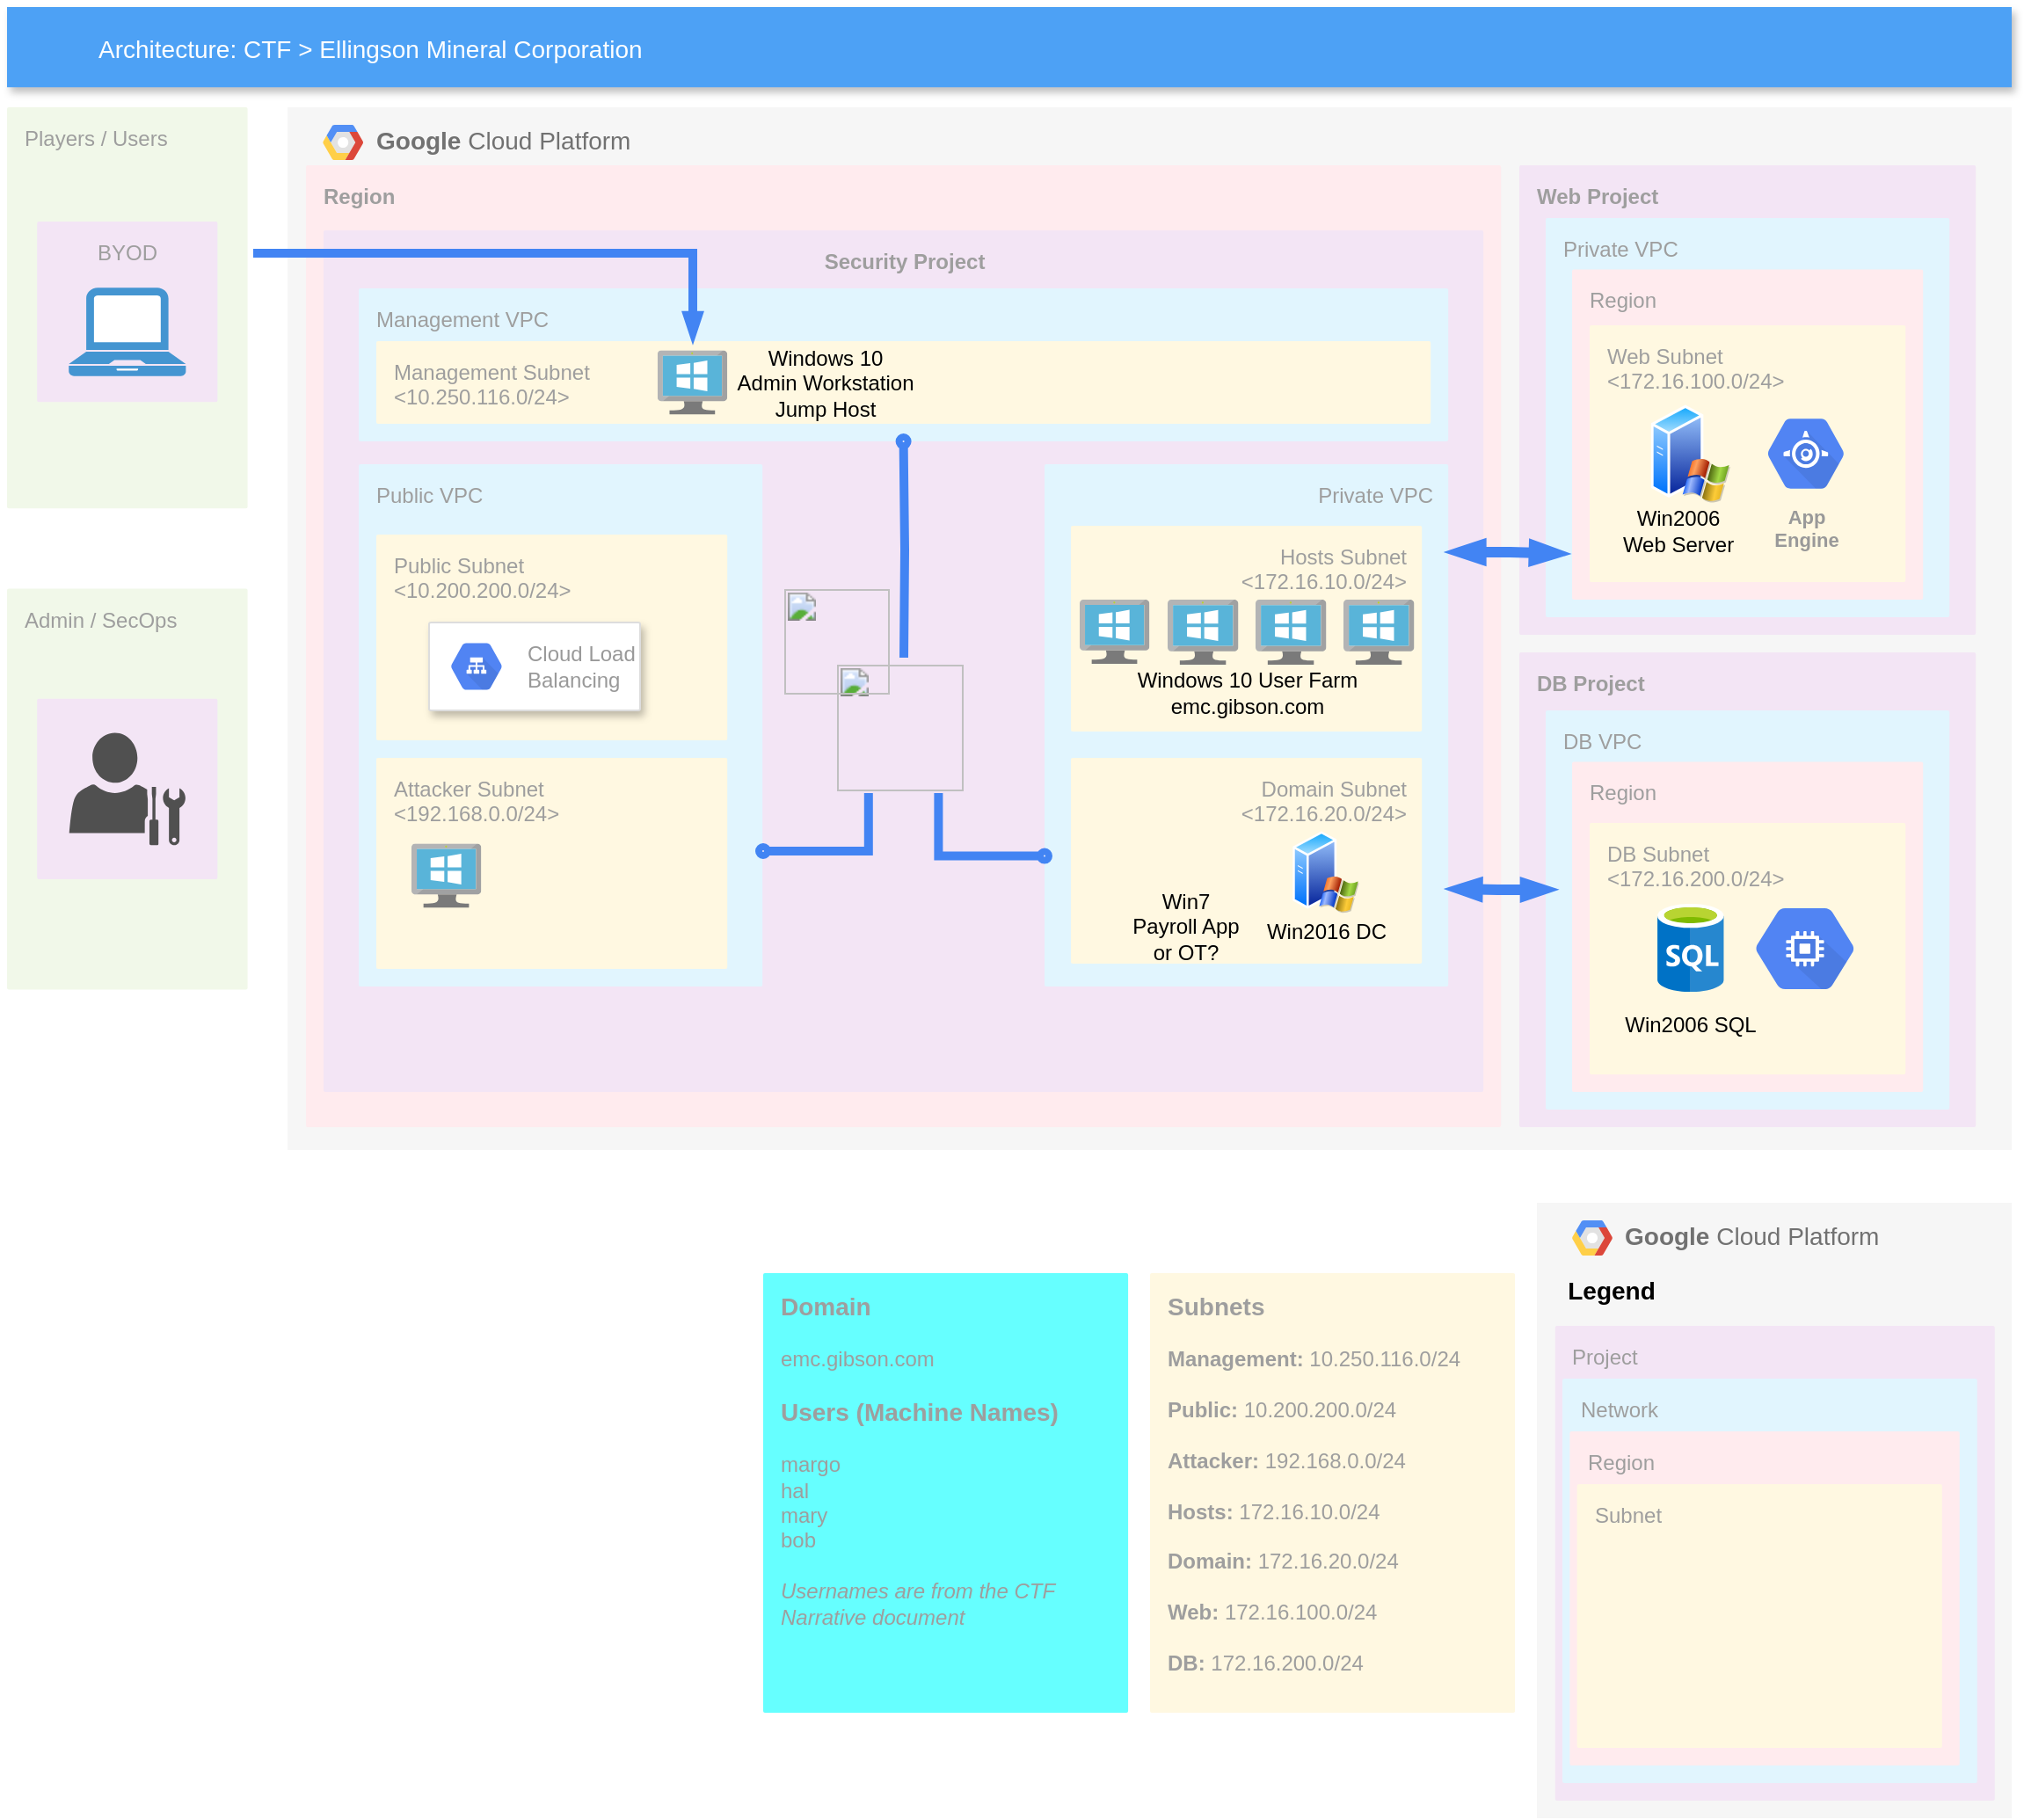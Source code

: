 <mxfile version="13.1.5" type="google"><diagram name="Page-1" id="822b0af5-4adb-64df-f703-e8dfc1f81529"><mxGraphModel dx="1533" dy="2230" grid="1" gridSize="10" guides="1" tooltips="1" connect="1" arrows="1" fold="1" page="1" pageScale="1" pageWidth="850" pageHeight="1100" background="#ffffff" math="0" shadow="0"><root><mxCell id="0"/><mxCell id="1" parent="0"/><mxCell id="mmoQPwPvpOKhyCqRA2_E-49" value="" style="group" parent="1" vertex="1" connectable="0"><mxGeometry x="90" y="-160" width="1140" height="650" as="geometry"/></mxCell><mxCell id="mmoQPwPvpOKhyCqRA2_E-47" value="" style="group" parent="mmoQPwPvpOKhyCqRA2_E-49" vertex="1" connectable="0"><mxGeometry width="1140" height="650" as="geometry"/></mxCell><mxCell id="mmoQPwPvpOKhyCqRA2_E-16" value="Architecture: CTF &gt; Ellingson Mineral Corporation" style="fillColor=#4DA1F5;strokeColor=none;shadow=1;gradientColor=none;fontSize=14;align=left;spacingLeft=50;fontColor=#ffffff;" parent="mmoQPwPvpOKhyCqRA2_E-47" vertex="1"><mxGeometry width="1140" height="45.614" as="geometry"/></mxCell><mxCell id="mmoQPwPvpOKhyCqRA2_E-17" value="Players / Users" style="points=[[0,0,0],[0.25,0,0],[0.5,0,0],[0.75,0,0],[1,0,0],[1,0.25,0],[1,0.5,0],[1,0.75,0],[1,1,0],[0.75,1,0],[0.5,1,0],[0.25,1,0],[0,1,0],[0,0.75,0],[0,0.5,0],[0,0.25,0]];rounded=1;absoluteArcSize=1;arcSize=2;html=1;strokeColor=none;gradientColor=none;shadow=0;dashed=0;fontSize=12;fontColor=#9E9E9E;align=left;verticalAlign=top;spacing=10;spacingTop=-4;fillColor=#F1F8E9;" parent="mmoQPwPvpOKhyCqRA2_E-47" vertex="1"><mxGeometry y="57.018" width="136.8" height="228.07" as="geometry"/></mxCell><mxCell id="mmoQPwPvpOKhyCqRA2_E-21" value="" style="group" parent="mmoQPwPvpOKhyCqRA2_E-47" vertex="1" connectable="0"><mxGeometry x="17.1" y="122.018" width="102.6" height="102.632" as="geometry"/></mxCell><mxCell id="mmoQPwPvpOKhyCqRA2_E-18" value="BYOD" style="points=[[0,0,0],[0.25,0,0],[0.5,0,0],[0.75,0,0],[1,0,0],[1,0.25,0],[1,0.5,0],[1,0.75,0],[1,1,0],[0.75,1,0],[0.5,1,0],[0.25,1,0],[0,1,0],[0,0.75,0],[0,0.5,0],[0,0.25,0]];rounded=1;absoluteArcSize=1;arcSize=2;html=1;strokeColor=none;gradientColor=none;shadow=0;dashed=0;fontSize=12;fontColor=#9E9E9E;align=center;verticalAlign=top;spacing=10;spacingTop=-4;fillColor=#F3E5F5;" parent="mmoQPwPvpOKhyCqRA2_E-21" vertex="1"><mxGeometry width="102.6" height="102.632" as="geometry"/></mxCell><mxCell id="mmoQPwPvpOKhyCqRA2_E-19" value="" style="pointerEvents=1;shadow=0;dashed=0;html=1;strokeColor=none;fillColor=#4495D1;labelPosition=center;verticalLabelPosition=bottom;verticalAlign=top;align=center;outlineConnect=0;shape=mxgraph.veeam.laptop;" parent="mmoQPwPvpOKhyCqRA2_E-21" vertex="1"><mxGeometry x="18.012" y="37.632" width="66.576" height="50.175" as="geometry"/></mxCell><mxCell id="mmoQPwPvpOKhyCqRA2_E-24" value="" style="group" parent="mmoQPwPvpOKhyCqRA2_E-47" vertex="1" connectable="0"><mxGeometry y="330.702" width="136.8" height="228.07" as="geometry"/></mxCell><mxCell id="mmoQPwPvpOKhyCqRA2_E-20" value="Admin / SecOps" style="points=[[0,0,0],[0.25,0,0],[0.5,0,0],[0.75,0,0],[1,0,0],[1,0.25,0],[1,0.5,0],[1,0.75,0],[1,1,0],[0.75,1,0],[0.5,1,0],[0.25,1,0],[0,1,0],[0,0.75,0],[0,0.5,0],[0,0.25,0]];rounded=1;absoluteArcSize=1;arcSize=2;html=1;strokeColor=none;gradientColor=none;shadow=0;dashed=0;fontSize=12;fontColor=#9E9E9E;align=left;verticalAlign=top;spacing=10;spacingTop=-4;fillColor=#F1F8E9;" parent="mmoQPwPvpOKhyCqRA2_E-24" vertex="1"><mxGeometry width="136.8" height="228.07" as="geometry"/></mxCell><mxCell id="mmoQPwPvpOKhyCqRA2_E-22" value="" style="points=[[0,0,0],[0.25,0,0],[0.5,0,0],[0.75,0,0],[1,0,0],[1,0.25,0],[1,0.5,0],[1,0.75,0],[1,1,0],[0.75,1,0],[0.5,1,0],[0.25,1,0],[0,1,0],[0,0.75,0],[0,0.5,0],[0,0.25,0]];rounded=1;absoluteArcSize=1;arcSize=2;html=1;strokeColor=none;gradientColor=none;shadow=0;dashed=0;fontSize=12;fontColor=#9E9E9E;align=center;verticalAlign=top;spacing=10;spacingTop=-4;fillColor=#F3E5F5;" parent="mmoQPwPvpOKhyCqRA2_E-24" vertex="1"><mxGeometry x="17.1" y="62.719" width="102.6" height="102.632" as="geometry"/></mxCell><mxCell id="mmoQPwPvpOKhyCqRA2_E-23" value="" style="pointerEvents=1;shadow=0;dashed=0;html=1;strokeColor=none;fillColor=#505050;labelPosition=center;verticalLabelPosition=bottom;verticalAlign=top;outlineConnect=0;align=center;shape=mxgraph.office.users.administrator;" parent="mmoQPwPvpOKhyCqRA2_E-24" vertex="1"><mxGeometry x="35.34" y="82.105" width="66.12" height="63.86" as="geometry"/></mxCell><mxCell id="mmoQPwPvpOKhyCqRA2_E-48" value="" style="group" parent="mmoQPwPvpOKhyCqRA2_E-47" vertex="1" connectable="0"><mxGeometry x="159.6" y="57.018" width="980.4" height="592.982" as="geometry"/></mxCell><mxCell id="mmoQPwPvpOKhyCqRA2_E-44" value="&lt;b&gt;Google &lt;/b&gt;Cloud Platform" style="fillColor=#F6F6F6;strokeColor=none;shadow=0;gradientColor=none;fontSize=14;align=left;spacing=10;fontColor=#717171;9E9E9E;verticalAlign=top;spacingTop=-4;fontStyle=0;spacingLeft=40;html=1;" parent="mmoQPwPvpOKhyCqRA2_E-48" vertex="1"><mxGeometry width="980.4" height="592.982" as="geometry"/></mxCell><mxCell id="mmoQPwPvpOKhyCqRA2_E-45" value="" style="shape=mxgraph.gcp2.google_cloud_platform;fillColor=#F6F6F6;strokeColor=none;shadow=0;gradientColor=none;" parent="mmoQPwPvpOKhyCqRA2_E-44" vertex="1"><mxGeometry width="23" height="20" relative="1" as="geometry"><mxPoint x="20" y="10" as="offset"/></mxGeometry></mxCell><mxCell id="mmoQPwPvpOKhyCqRA2_E-91" value="&lt;b&gt;Region&lt;/b&gt;" style="points=[[0,0,0],[0.25,0,0],[0.5,0,0],[0.75,0,0],[1,0,0],[1,0.25,0],[1,0.5,0],[1,0.75,0],[1,1,0],[0.75,1,0],[0.5,1,0],[0.25,1,0],[0,1,0],[0,0.75,0],[0,0.5,0],[0,0.25,0]];rounded=1;absoluteArcSize=1;arcSize=2;html=1;strokeColor=none;gradientColor=none;shadow=0;dashed=0;fontSize=12;fontColor=#9E9E9E;align=left;verticalAlign=top;spacing=10;spacingTop=-4;fillColor=#FFEBEE;" parent="mmoQPwPvpOKhyCqRA2_E-44" vertex="1"><mxGeometry x="10.4" y="32.98" width="679.6" height="547.02" as="geometry"/></mxCell><mxCell id="mmoQPwPvpOKhyCqRA2_E-87" value="&lt;div&gt;&lt;b&gt;Security Project&lt;/b&gt;&lt;/div&gt;" style="points=[[0,0,0],[0.25,0,0],[0.5,0,0],[0.75,0,0],[1,0,0],[1,0.25,0],[1,0.5,0],[1,0.75,0],[1,1,0],[0.75,1,0],[0.5,1,0],[0.25,1,0],[0,1,0],[0,0.75,0],[0,0.5,0],[0,0.25,0]];rounded=1;absoluteArcSize=1;arcSize=2;html=1;strokeColor=none;gradientColor=none;shadow=0;dashed=0;fontSize=12;fontColor=#9E9E9E;align=center;verticalAlign=top;spacing=10;spacingTop=-4;fillColor=#F3E5F5;" parent="mmoQPwPvpOKhyCqRA2_E-44" vertex="1"><mxGeometry x="20.4" y="70" width="659.6" height="490" as="geometry"/></mxCell><mxCell id="mmoQPwPvpOKhyCqRA2_E-89" value="Public VPC" style="points=[[0,0,0],[0.25,0,0],[0.5,0,0],[0.75,0,0],[1,0,0],[1,0.25,0],[1,0.5,0],[1,0.75,0],[1,1,0],[0.75,1,0],[0.5,1,0],[0.25,1,0],[0,1,0],[0,0.75,0],[0,0.5,0],[0,0.25,0]];rounded=1;absoluteArcSize=1;arcSize=2;html=1;strokeColor=none;gradientColor=none;shadow=0;dashed=0;fontSize=12;fontColor=#9E9E9E;align=left;verticalAlign=top;spacing=10;spacingTop=-4;fillColor=#E1F5FE;" parent="mmoQPwPvpOKhyCqRA2_E-44" vertex="1"><mxGeometry x="40.4" y="202.98" width="229.6" height="297.02" as="geometry"/></mxCell><mxCell id="mmoQPwPvpOKhyCqRA2_E-88" value="Management VPC" style="points=[[0,0,0],[0.25,0,0],[0.5,0,0],[0.75,0,0],[1,0,0],[1,0.25,0],[1,0.5,0],[1,0.75,0],[1,1,0],[0.75,1,0],[0.5,1,0],[0.25,1,0],[0,1,0],[0,0.75,0],[0,0.5,0],[0,0.25,0]];rounded=1;absoluteArcSize=1;arcSize=2;html=1;strokeColor=none;gradientColor=none;shadow=0;dashed=0;fontSize=12;fontColor=#9E9E9E;align=left;verticalAlign=top;spacing=10;spacingTop=-4;fillColor=#E1F5FE;" parent="mmoQPwPvpOKhyCqRA2_E-44" vertex="1"><mxGeometry x="40.4" y="102.98" width="619.6" height="87.02" as="geometry"/></mxCell><mxCell id="mmoQPwPvpOKhyCqRA2_E-90" value="Private VPC" style="points=[[0,0,0],[0.25,0,0],[0.5,0,0],[0.75,0,0],[1,0,0],[1,0.25,0],[1,0.5,0],[1,0.75,0],[1,1,0],[0.75,1,0],[0.5,1,0],[0.25,1,0],[0,1,0],[0,0.75,0],[0,0.5,0],[0,0.25,0]];rounded=1;absoluteArcSize=1;arcSize=2;html=1;strokeColor=none;gradientColor=none;shadow=0;dashed=0;fontSize=12;fontColor=#9E9E9E;align=right;verticalAlign=top;spacing=10;spacingTop=-4;fillColor=#E1F5FE;" parent="mmoQPwPvpOKhyCqRA2_E-44" vertex="1"><mxGeometry x="430.4" y="202.98" width="229.6" height="297.02" as="geometry"/></mxCell><mxCell id="mmoQPwPvpOKhyCqRA2_E-92" value="Public Subnet&lt;br&gt;&amp;lt;10.200.200.0/24&amp;gt;" style="points=[[0,0,0],[0.25,0,0],[0.5,0,0],[0.75,0,0],[1,0,0],[1,0.25,0],[1,0.5,0],[1,0.75,0],[1,1,0],[0.75,1,0],[0.5,1,0],[0.25,1,0],[0,1,0],[0,0.75,0],[0,0.5,0],[0,0.25,0]];rounded=1;absoluteArcSize=1;arcSize=2;html=1;strokeColor=none;gradientColor=none;shadow=0;dashed=0;fontSize=12;fontColor=#9E9E9E;align=left;verticalAlign=top;spacing=10;spacingTop=-4;fillColor=#FFF8E1;" parent="mmoQPwPvpOKhyCqRA2_E-44" vertex="1"><mxGeometry x="50.4" y="242.98" width="199.6" height="117.02" as="geometry"/></mxCell><mxCell id="mmoQPwPvpOKhyCqRA2_E-93" value="Attacker Subnet&lt;br&gt;&amp;lt;192.168.0.0/24&amp;gt;" style="points=[[0,0,0],[0.25,0,0],[0.5,0,0],[0.75,0,0],[1,0,0],[1,0.25,0],[1,0.5,0],[1,0.75,0],[1,1,0],[0.75,1,0],[0.5,1,0],[0.25,1,0],[0,1,0],[0,0.75,0],[0,0.5,0],[0,0.25,0]];rounded=1;absoluteArcSize=1;arcSize=2;html=1;strokeColor=none;gradientColor=none;shadow=0;dashed=0;fontSize=12;fontColor=#9E9E9E;align=left;verticalAlign=top;spacing=10;spacingTop=-4;fillColor=#FFF8E1;" parent="mmoQPwPvpOKhyCqRA2_E-44" vertex="1"><mxGeometry x="50.4" y="370" width="199.6" height="120" as="geometry"/></mxCell><mxCell id="mmoQPwPvpOKhyCqRA2_E-94" value="Management Subnet&lt;br&gt;&amp;lt;10.250.116.0/24&amp;gt;" style="points=[[0,0,0],[0.25,0,0],[0.5,0,0],[0.75,0,0],[1,0,0],[1,0.25,0],[1,0.5,0],[1,0.75,0],[1,1,0],[0.75,1,0],[0.5,1,0],[0.25,1,0],[0,1,0],[0,0.75,0],[0,0.5,0],[0,0.25,0]];rounded=1;absoluteArcSize=1;arcSize=2;html=1;strokeColor=none;gradientColor=none;shadow=0;dashed=0;fontSize=12;fontColor=#9E9E9E;align=left;verticalAlign=top;spacing=10;spacingTop=-4;fillColor=#FFF8E1;" parent="mmoQPwPvpOKhyCqRA2_E-44" vertex="1"><mxGeometry x="50.4" y="132.98" width="599.6" height="47.02" as="geometry"/></mxCell><mxCell id="mmoQPwPvpOKhyCqRA2_E-95" value="Hosts Subnet&lt;br&gt;&amp;lt;172.16.10.0/24&amp;gt;" style="points=[[0,0,0],[0.25,0,0],[0.5,0,0],[0.75,0,0],[1,0,0],[1,0.25,0],[1,0.5,0],[1,0.75,0],[1,1,0],[0.75,1,0],[0.5,1,0],[0.25,1,0],[0,1,0],[0,0.75,0],[0,0.5,0],[0,0.25,0]];rounded=1;absoluteArcSize=1;arcSize=2;html=1;strokeColor=none;gradientColor=none;shadow=0;dashed=0;fontSize=12;fontColor=#9E9E9E;align=right;verticalAlign=top;spacing=10;spacingTop=-4;fillColor=#FFF8E1;" parent="mmoQPwPvpOKhyCqRA2_E-44" vertex="1"><mxGeometry x="445.4" y="237.98" width="199.6" height="117.02" as="geometry"/></mxCell><mxCell id="mmoQPwPvpOKhyCqRA2_E-96" value="Domain Subnet&lt;br&gt;&amp;lt;172.16.20.0/24&amp;gt;" style="points=[[0,0,0],[0.25,0,0],[0.5,0,0],[0.75,0,0],[1,0,0],[1,0.25,0],[1,0.5,0],[1,0.75,0],[1,1,0],[0.75,1,0],[0.5,1,0],[0.25,1,0],[0,1,0],[0,0.75,0],[0,0.5,0],[0,0.25,0]];rounded=1;absoluteArcSize=1;arcSize=2;html=1;strokeColor=none;gradientColor=none;shadow=0;dashed=0;fontSize=12;fontColor=#9E9E9E;align=right;verticalAlign=top;spacing=10;spacingTop=-4;fillColor=#FFF8E1;" parent="mmoQPwPvpOKhyCqRA2_E-44" vertex="1"><mxGeometry x="445.4" y="370" width="199.6" height="117.02" as="geometry"/></mxCell><mxCell id="mmoQPwPvpOKhyCqRA2_E-79" value="" style="shape=image;html=1;verticalAlign=top;verticalLabelPosition=bottom;labelBackgroundColor=#ffffff;imageAspect=0;aspect=fixed;image=https://cdn1.iconfinder.com/data/icons/operating-system-flat-1/30/ubuntu-128.png" parent="mmoQPwPvpOKhyCqRA2_E-44" vertex="1"><mxGeometry x="115.4" y="407.002" width="60" height="60" as="geometry"/></mxCell><mxCell id="mmoQPwPvpOKhyCqRA2_E-102" value="" style="aspect=fixed;html=1;points=[];align=center;image;fontSize=12;image=img/lib/mscae/VirtualMachineWindows.svg;" parent="mmoQPwPvpOKhyCqRA2_E-44" vertex="1"><mxGeometry x="450.4" y="280" width="39.68" height="36.51" as="geometry"/></mxCell><mxCell id="mmoQPwPvpOKhyCqRA2_E-103" value="" style="aspect=fixed;html=1;points=[];align=center;image;fontSize=12;image=img/lib/mscae/VirtualMachineWindows.svg;" parent="mmoQPwPvpOKhyCqRA2_E-44" vertex="1"><mxGeometry x="500.4" y="280" width="40.24" height="37.02" as="geometry"/></mxCell><mxCell id="mmoQPwPvpOKhyCqRA2_E-104" value="" style="aspect=fixed;html=1;points=[];align=center;image;fontSize=12;image=img/lib/mscae/VirtualMachineWindows.svg;" parent="mmoQPwPvpOKhyCqRA2_E-44" vertex="1"><mxGeometry x="550.4" y="280" width="40.24" height="37.02" as="geometry"/></mxCell><mxCell id="mmoQPwPvpOKhyCqRA2_E-105" value="" style="aspect=fixed;html=1;points=[];align=center;image;fontSize=12;image=img/lib/mscae/VirtualMachineWindows.svg;" parent="mmoQPwPvpOKhyCqRA2_E-44" vertex="1"><mxGeometry x="600.4" y="280" width="40.24" height="37.02" as="geometry"/></mxCell><mxCell id="mmoQPwPvpOKhyCqRA2_E-106" value="" style="aspect=fixed;perimeter=ellipsePerimeter;html=1;align=center;shadow=0;dashed=0;spacingTop=3;image;image=img/lib/active_directory/windows_server_2.svg;" parent="mmoQPwPvpOKhyCqRA2_E-44" vertex="1"><mxGeometry x="571.49" y="411.25" width="37.81" height="47.26" as="geometry"/></mxCell><mxCell id="mmoQPwPvpOKhyCqRA2_E-107" value="&lt;div&gt;&lt;b&gt;Web Project&lt;/b&gt;&lt;/div&gt;" style="points=[[0,0,0],[0.25,0,0],[0.5,0,0],[0.75,0,0],[1,0,0],[1,0.25,0],[1,0.5,0],[1,0.75,0],[1,1,0],[0.75,1,0],[0.5,1,0],[0.25,1,0],[0,1,0],[0,0.75,0],[0,0.5,0],[0,0.25,0]];rounded=1;absoluteArcSize=1;arcSize=2;html=1;strokeColor=none;gradientColor=none;shadow=0;dashed=0;fontSize=12;fontColor=#9E9E9E;align=left;verticalAlign=top;spacing=10;spacingTop=-4;fillColor=#F3E5F5;" parent="mmoQPwPvpOKhyCqRA2_E-44" vertex="1"><mxGeometry x="700.4" y="32.98" width="259.6" height="267.02" as="geometry"/></mxCell><mxCell id="mmoQPwPvpOKhyCqRA2_E-109" value="&lt;div&gt;&lt;b&gt;DB Project&lt;/b&gt;&lt;/div&gt;" style="points=[[0,0,0],[0.25,0,0],[0.5,0,0],[0.75,0,0],[1,0,0],[1,0.25,0],[1,0.5,0],[1,0.75,0],[1,1,0],[0.75,1,0],[0.5,1,0],[0.25,1,0],[0,1,0],[0,0.75,0],[0,0.5,0],[0,0.25,0]];rounded=1;absoluteArcSize=1;arcSize=2;html=1;strokeColor=none;gradientColor=none;shadow=0;dashed=0;fontSize=12;fontColor=#9E9E9E;align=left;verticalAlign=top;spacing=10;spacingTop=-4;fillColor=#F3E5F5;" parent="mmoQPwPvpOKhyCqRA2_E-44" vertex="1"><mxGeometry x="700.4" y="310" width="259.6" height="270" as="geometry"/></mxCell><mxCell id="mmoQPwPvpOKhyCqRA2_E-111" value="" style="shape=image;html=1;verticalAlign=top;verticalLabelPosition=bottom;labelBackgroundColor=#ffffff;imageAspect=0;aspect=fixed;image=https://cdn0.iconfinder.com/data/icons/shift-logotypes/32/Windows-128.png" parent="mmoQPwPvpOKhyCqRA2_E-44" vertex="1"><mxGeometry x="490.08" y="398.51" width="41.49" height="41.49" as="geometry"/></mxCell><mxCell id="mmoQPwPvpOKhyCqRA2_E-112" value="Private VPC" style="points=[[0,0,0],[0.25,0,0],[0.5,0,0],[0.75,0,0],[1,0,0],[1,0.25,0],[1,0.5,0],[1,0.75,0],[1,1,0],[0.75,1,0],[0.5,1,0],[0.25,1,0],[0,1,0],[0,0.75,0],[0,0.5,0],[0,0.25,0]];rounded=1;absoluteArcSize=1;arcSize=2;html=1;strokeColor=none;gradientColor=none;shadow=0;dashed=0;fontSize=12;fontColor=#9E9E9E;align=left;verticalAlign=top;spacing=10;spacingTop=-4;fillColor=#E1F5FE;" parent="mmoQPwPvpOKhyCqRA2_E-44" vertex="1"><mxGeometry x="715.4" y="62.98" width="229.6" height="227.02" as="geometry"/></mxCell><mxCell id="mmoQPwPvpOKhyCqRA2_E-113" value="DB VPC" style="points=[[0,0,0],[0.25,0,0],[0.5,0,0],[0.75,0,0],[1,0,0],[1,0.25,0],[1,0.5,0],[1,0.75,0],[1,1,0],[0.75,1,0],[0.5,1,0],[0.25,1,0],[0,1,0],[0,0.75,0],[0,0.5,0],[0,0.25,0]];rounded=1;absoluteArcSize=1;arcSize=2;html=1;strokeColor=none;gradientColor=none;shadow=0;dashed=0;fontSize=12;fontColor=#9E9E9E;align=left;verticalAlign=top;spacing=10;spacingTop=-4;fillColor=#E1F5FE;" parent="mmoQPwPvpOKhyCqRA2_E-44" vertex="1"><mxGeometry x="715.4" y="342.98" width="229.6" height="227.02" as="geometry"/></mxCell><mxCell id="mmoQPwPvpOKhyCqRA2_E-114" value="Region" style="points=[[0,0,0],[0.25,0,0],[0.5,0,0],[0.75,0,0],[1,0,0],[1,0.25,0],[1,0.5,0],[1,0.75,0],[1,1,0],[0.75,1,0],[0.5,1,0],[0.25,1,0],[0,1,0],[0,0.75,0],[0,0.5,0],[0,0.25,0]];rounded=1;absoluteArcSize=1;arcSize=2;html=1;strokeColor=none;gradientColor=none;shadow=0;dashed=0;fontSize=12;fontColor=#9E9E9E;align=left;verticalAlign=top;spacing=10;spacingTop=-4;fillColor=#FFEBEE;" parent="mmoQPwPvpOKhyCqRA2_E-44" vertex="1"><mxGeometry x="730.4" y="92.23" width="199.6" height="187.77" as="geometry"/></mxCell><mxCell id="mmoQPwPvpOKhyCqRA2_E-115" value="Region" style="points=[[0,0,0],[0.25,0,0],[0.5,0,0],[0.75,0,0],[1,0,0],[1,0.25,0],[1,0.5,0],[1,0.75,0],[1,1,0],[0.75,1,0],[0.5,1,0],[0.25,1,0],[0,1,0],[0,0.75,0],[0,0.5,0],[0,0.25,0]];rounded=1;absoluteArcSize=1;arcSize=2;html=1;strokeColor=none;gradientColor=none;shadow=0;dashed=0;fontSize=12;fontColor=#9E9E9E;align=left;verticalAlign=top;spacing=10;spacingTop=-4;fillColor=#FFEBEE;" parent="mmoQPwPvpOKhyCqRA2_E-44" vertex="1"><mxGeometry x="730.4" y="372.23" width="199.6" height="187.77" as="geometry"/></mxCell><mxCell id="mmoQPwPvpOKhyCqRA2_E-116" value="Web Subnet&lt;br&gt;&amp;lt;172.16.100.0/24&amp;gt;" style="points=[[0,0,0],[0.25,0,0],[0.5,0,0],[0.75,0,0],[1,0,0],[1,0.25,0],[1,0.5,0],[1,0.75,0],[1,1,0],[0.75,1,0],[0.5,1,0],[0.25,1,0],[0,1,0],[0,0.75,0],[0,0.5,0],[0,0.25,0]];rounded=1;absoluteArcSize=1;arcSize=2;html=1;strokeColor=none;gradientColor=none;shadow=0;dashed=0;fontSize=12;fontColor=#9E9E9E;align=left;verticalAlign=top;spacing=10;spacingTop=-4;fillColor=#FFF8E1;" parent="mmoQPwPvpOKhyCqRA2_E-44" vertex="1"><mxGeometry x="740.4" y="124" width="179.6" height="146" as="geometry"/></mxCell><mxCell id="mmoQPwPvpOKhyCqRA2_E-117" value="DB Subnet&lt;br&gt;&amp;lt;172.16.200.0/24&amp;gt;" style="points=[[0,0,0],[0.25,0,0],[0.5,0,0],[0.75,0,0],[1,0,0],[1,0.25,0],[1,0.5,0],[1,0.75,0],[1,1,0],[0.75,1,0],[0.5,1,0],[0.25,1,0],[0,1,0],[0,0.75,0],[0,0.5,0],[0,0.25,0]];rounded=1;absoluteArcSize=1;arcSize=2;html=1;strokeColor=none;gradientColor=none;shadow=0;dashed=0;fontSize=12;fontColor=#9E9E9E;align=left;verticalAlign=top;spacing=10;spacingTop=-4;fillColor=#FFF8E1;" parent="mmoQPwPvpOKhyCqRA2_E-44" vertex="1"><mxGeometry x="740.4" y="407" width="179.6" height="143" as="geometry"/></mxCell><mxCell id="mmoQPwPvpOKhyCqRA2_E-119" value="" style="edgeStyle=orthogonalEdgeStyle;fontSize=12;html=1;endArrow=blockThin;endFill=1;rounded=0;strokeWidth=6;dashed=0;strokeColor=#4284F3;entryX=-0.015;entryY=0.861;entryDx=0;entryDy=0;entryPerimeter=0;startArrow=blockThin;startFill=1;" parent="mmoQPwPvpOKhyCqRA2_E-44" target="mmoQPwPvpOKhyCqRA2_E-114" edge="1"><mxGeometry width="100" relative="1" as="geometry"><mxPoint x="660" y="252.982" as="sourcePoint"/><mxPoint x="720.4" y="252.982" as="targetPoint"/><Array as="points"><mxPoint x="695" y="253"/><mxPoint x="695" y="254"/></Array></mxGeometry></mxCell><mxCell id="mmoQPwPvpOKhyCqRA2_E-124" value="" style="edgeStyle=orthogonalEdgeStyle;fontSize=12;html=1;endArrow=blockThin;endFill=1;rounded=0;strokeWidth=6;endSize=4;startSize=4;dashed=0;strokeColor=#4284F3;entryX=0.022;entryY=0.449;entryDx=0;entryDy=0;entryPerimeter=0;startArrow=blockThin;startFill=1;" parent="mmoQPwPvpOKhyCqRA2_E-44" target="mmoQPwPvpOKhyCqRA2_E-113" edge="1"><mxGeometry width="100" relative="1" as="geometry"><mxPoint x="660" y="444.502" as="sourcePoint"/><mxPoint x="710.4" y="444.982" as="targetPoint"/><Array as="points"/></mxGeometry></mxCell><mxCell id="mmoQPwPvpOKhyCqRA2_E-125" value="" style="html=1;fillColor=#5184F3;strokeColor=none;verticalAlign=top;labelPosition=center;verticalLabelPosition=bottom;align=center;spacingTop=-6;fontSize=11;fontStyle=1;fontColor=#999999;shape=mxgraph.gcp2.hexIcon;prIcon=compute_engine" parent="mmoQPwPvpOKhyCqRA2_E-44" vertex="1"><mxGeometry x="820.4" y="444.62" width="85" height="67.76" as="geometry"/></mxCell><mxCell id="mmoQPwPvpOKhyCqRA2_E-127" value="" style="aspect=fixed;perimeter=ellipsePerimeter;html=1;align=center;shadow=0;dashed=0;spacingTop=3;image;image=img/lib/active_directory/windows_server_2.svg;" parent="mmoQPwPvpOKhyCqRA2_E-44" vertex="1"><mxGeometry x="775.2" y="168.75" width="45.2" height="56.5" as="geometry"/></mxCell><mxCell id="mmoQPwPvpOKhyCqRA2_E-128" value="App&#10;Engine" style="html=1;fillColor=#5184F3;strokeColor=none;verticalAlign=top;labelPosition=center;verticalLabelPosition=bottom;align=center;spacingTop=-6;fontSize=11;fontStyle=1;fontColor=#999999;shape=mxgraph.gcp2.hexIcon;prIcon=app_engine" parent="mmoQPwPvpOKhyCqRA2_E-44" vertex="1"><mxGeometry x="830.4" y="167.752" width="66" height="58.5" as="geometry"/></mxCell><mxCell id="mmoQPwPvpOKhyCqRA2_E-129" value="" style="aspect=fixed;html=1;points=[];align=center;image;fontSize=12;image=img/lib/mscae/SQL_Database_generic.svg;" parent="mmoQPwPvpOKhyCqRA2_E-44" vertex="1"><mxGeometry x="778.8" y="453.002" width="38" height="50" as="geometry"/></mxCell><mxCell id="mmoQPwPvpOKhyCqRA2_E-172" value="Windows 10 User Farm&lt;br&gt;emc.gibson.com" style="text;html=1;align=center;verticalAlign=middle;resizable=0;points=[];autosize=1;fontSize=12;" parent="mmoQPwPvpOKhyCqRA2_E-44" vertex="1"><mxGeometry x="475.08" y="317.982" width="140" height="30" as="geometry"/></mxCell><mxCell id="mmoQPwPvpOKhyCqRA2_E-173" value="Win2016 DC" style="text;html=1;align=center;verticalAlign=middle;resizable=0;points=[];autosize=1;fontSize=12;" parent="mmoQPwPvpOKhyCqRA2_E-44" vertex="1"><mxGeometry x="550.4" y="458.512" width="80" height="20" as="geometry"/></mxCell><mxCell id="mmoQPwPvpOKhyCqRA2_E-174" value="Win2006 SQL" style="text;html=1;align=center;verticalAlign=middle;resizable=0;points=[];autosize=1;fontSize=12;" parent="mmoQPwPvpOKhyCqRA2_E-44" vertex="1"><mxGeometry x="752.8" y="512.382" width="90" height="20" as="geometry"/></mxCell><mxCell id="mmoQPwPvpOKhyCqRA2_E-175" value="Win2006 &lt;br&gt;Web Server" style="text;html=1;align=center;verticalAlign=middle;resizable=0;points=[];autosize=1;fontSize=12;" parent="mmoQPwPvpOKhyCqRA2_E-44" vertex="1"><mxGeometry x="750.4" y="226.252" width="80" height="30" as="geometry"/></mxCell><mxCell id="mmoQPwPvpOKhyCqRA2_E-176" value="Win7&lt;br&gt;Payroll App&lt;br&gt;or OT?" style="text;html=1;align=center;verticalAlign=middle;resizable=0;points=[];autosize=1;fontSize=12;" parent="mmoQPwPvpOKhyCqRA2_E-44" vertex="1"><mxGeometry x="470.4" y="441.112" width="80" height="50" as="geometry"/></mxCell><mxCell id="mmoQPwPvpOKhyCqRA2_E-177" value="" style="aspect=fixed;html=1;points=[];align=center;image;fontSize=12;image=img/lib/mscae/VirtualMachineWindows.svg;" parent="mmoQPwPvpOKhyCqRA2_E-44" vertex="1"><mxGeometry x="210.32" y="138.24" width="39.68" height="36.51" as="geometry"/></mxCell><mxCell id="mmoQPwPvpOKhyCqRA2_E-178" value="Windows 10&lt;br&gt;Admin Workstation&lt;br&gt;Jump Host" style="text;html=1;align=center;verticalAlign=middle;resizable=0;points=[];autosize=1;fontSize=12;" parent="mmoQPwPvpOKhyCqRA2_E-44" vertex="1"><mxGeometry x="245.0" y="131.492" width="120" height="50" as="geometry"/></mxCell><mxCell id="mmoQPwPvpOKhyCqRA2_E-179" value="&lt;meta charset=&quot;utf-8&quot;&gt;&lt;meta charset=&quot;utf-8&quot;&gt;&lt;b style=&quot;font-weight:normal;&quot; id=&quot;docs-internal-guid-ec94e30b-7fff-83f1-0b9e-d867fe3c1bfe&quot;&gt;&lt;img width=&quot;72px;&quot; height=&quot;72px;&quot; src=&quot;https://lh6.googleusercontent.com/7cSQMhRLbyUKOmUo9JUNH7LLgvanGOMvWBhCoeaWvNRoUcMx3q7sYVZuyym85FjyOHX8bc5fHGiPgdJIvEsVY80Tyv3M1fGyyRH5A4__qZKTkyp1vBRj2k3EcPJuwu-pHRod4fQ&quot;&gt;&lt;/b&gt;" style="text;whiteSpace=wrap;html=1;fontSize=12;" parent="mmoQPwPvpOKhyCqRA2_E-44" vertex="1"><mxGeometry x="310.4" y="310" width="79.6" height="80" as="geometry"/></mxCell><mxCell id="mmoQPwPvpOKhyCqRA2_E-181" value="" style="edgeStyle=orthogonalEdgeStyle;fontSize=12;html=1;endArrow=oval;endFill=0;rounded=0;strokeWidth=5;endSize=4;startSize=4;dashed=0;strokeColor=#4284F3;entryX=0;entryY=0.75;entryDx=0;entryDy=0;entryPerimeter=0;exitX=0.75;exitY=1;exitDx=0;exitDy=0;" parent="mmoQPwPvpOKhyCqRA2_E-44" source="mmoQPwPvpOKhyCqRA2_E-179" target="mmoQPwPvpOKhyCqRA2_E-90" edge="1"><mxGeometry width="100" relative="1" as="geometry"><mxPoint x="365" y="539.992" as="sourcePoint"/><mxPoint x="364.8" y="417.01" as="targetPoint"/><Array as="points"/></mxGeometry></mxCell><mxCell id="mmoQPwPvpOKhyCqRA2_E-183" value="&lt;meta charset=&quot;utf-8&quot;&gt;&lt;meta charset=&quot;utf-8&quot;&gt;&lt;b style=&quot;font-weight:normal;&quot; id=&quot;docs-internal-guid-5783128d-7fff-883a-d42f-7db1a247d4b0&quot;&gt;&lt;img width=&quot;60px;&quot; height=&quot;60px;&quot; src=&quot;https://lh3.googleusercontent.com/3Gl2nHQS649gInwbUXnTjOC3Szl8ORc2dZ68e8rxTie9G1wklrv62bkyYT0sNs37SHuN1aQVs-74i10rDoip7zvpU2exFeNVp5CMtiMN49gLMrxeh70gPiI0hlLrEj6VH_xHMcZ1foc&quot;&gt;&lt;/b&gt;" style="text;whiteSpace=wrap;html=1;fontSize=12;" parent="mmoQPwPvpOKhyCqRA2_E-44" vertex="1"><mxGeometry x="280.4" y="266.492" width="70" height="70" as="geometry"/></mxCell><mxCell id="zJqS_UxlACBdD19LotNl-1" value="" style="aspect=fixed;html=1;points=[];align=center;image;fontSize=12;image=img/lib/mscae/VirtualMachineWindows.svg;" parent="mmoQPwPvpOKhyCqRA2_E-44" vertex="1"><mxGeometry x="70.4" y="418.75" width="39.68" height="36.51" as="geometry"/></mxCell><mxCell id="mmoQPwPvpOKhyCqRA2_E-97" value="" style="strokeColor=#dddddd;shadow=1;strokeWidth=1;rounded=1;absoluteArcSize=1;arcSize=2;" parent="1" vertex="1"><mxGeometry x="330" y="190" width="120" height="50" as="geometry"/></mxCell><mxCell id="mmoQPwPvpOKhyCqRA2_E-98" value="Cloud Load&#10;Balancing" style="dashed=0;connectable=0;html=1;fillColor=#5184F3;strokeColor=none;shape=mxgraph.gcp2.hexIcon;prIcon=cloud_load_balancing;part=1;labelPosition=right;verticalLabelPosition=middle;align=left;verticalAlign=middle;spacingLeft=5;fontColor=#999999;fontSize=12;" parent="mmoQPwPvpOKhyCqRA2_E-97" vertex="1"><mxGeometry y="0.5" width="44" height="39" relative="1" as="geometry"><mxPoint x="5" y="-19.5" as="offset"/></mxGeometry></mxCell><mxCell id="mmoQPwPvpOKhyCqRA2_E-171" value="" style="group" parent="1" vertex="1" connectable="0"><mxGeometry x="960" y="520" width="270" height="350" as="geometry"/></mxCell><mxCell id="mmoQPwPvpOKhyCqRA2_E-169" value="&lt;b&gt;Google &lt;/b&gt;Cloud Platform" style="fillColor=#F6F6F6;strokeColor=none;shadow=0;gradientColor=none;fontSize=14;align=left;spacing=10;fontColor=#717171;9E9E9E;verticalAlign=top;spacingTop=-4;fontStyle=0;spacingLeft=40;html=1;" parent="mmoQPwPvpOKhyCqRA2_E-171" vertex="1"><mxGeometry width="270" height="350" as="geometry"/></mxCell><mxCell id="mmoQPwPvpOKhyCqRA2_E-170" value="" style="shape=mxgraph.gcp2.google_cloud_platform;fillColor=#F6F6F6;strokeColor=none;shadow=0;gradientColor=none;" parent="mmoQPwPvpOKhyCqRA2_E-169" vertex="1"><mxGeometry width="23" height="20" relative="1" as="geometry"><mxPoint x="20" y="10" as="offset"/></mxGeometry></mxCell><mxCell id="mmoQPwPvpOKhyCqRA2_E-130" value="&lt;font style=&quot;font-size: 14px&quot;&gt;&lt;b&gt;Legend&lt;/b&gt;&lt;/font&gt;" style="text;html=1;align=center;verticalAlign=middle;resizable=0;points=[];autosize=1;fontSize=12;" parent="mmoQPwPvpOKhyCqRA2_E-169" vertex="1"><mxGeometry x="7.103" y="40" width="70" height="20" as="geometry"/></mxCell><mxCell id="mmoQPwPvpOKhyCqRA2_E-86" value="" style="group" parent="mmoQPwPvpOKhyCqRA2_E-169" vertex="1" connectable="0"><mxGeometry x="10.385" y="60" width="250" height="280" as="geometry"/></mxCell><mxCell id="mmoQPwPvpOKhyCqRA2_E-81" value="&lt;div&gt;Project&lt;/div&gt;" style="points=[[0,0,0],[0.25,0,0],[0.5,0,0],[0.75,0,0],[1,0,0],[1,0.25,0],[1,0.5,0],[1,0.75,0],[1,1,0],[0.75,1,0],[0.5,1,0],[0.25,1,0],[0,1,0],[0,0.75,0],[0,0.5,0],[0,0.25,0]];rounded=1;absoluteArcSize=1;arcSize=2;html=1;strokeColor=none;gradientColor=none;shadow=0;dashed=0;fontSize=12;fontColor=#9E9E9E;align=left;verticalAlign=top;spacing=10;spacingTop=-4;fillColor=#F3E5F5;" parent="mmoQPwPvpOKhyCqRA2_E-86" vertex="1"><mxGeometry y="10" width="250" height="270" as="geometry"/></mxCell><mxCell id="mmoQPwPvpOKhyCqRA2_E-82" value="Network" style="points=[[0,0,0],[0.25,0,0],[0.5,0,0],[0.75,0,0],[1,0,0],[1,0.25,0],[1,0.5,0],[1,0.75,0],[1,1,0],[0.75,1,0],[0.5,1,0],[0.25,1,0],[0,1,0],[0,0.75,0],[0,0.5,0],[0,0.25,0]];rounded=1;absoluteArcSize=1;arcSize=2;html=1;strokeColor=none;gradientColor=none;shadow=0;dashed=0;fontSize=12;fontColor=#9E9E9E;align=left;verticalAlign=top;spacing=10;spacingTop=-4;fillColor=#E1F5FE;" parent="mmoQPwPvpOKhyCqRA2_E-86" vertex="1"><mxGeometry x="4.15" y="40" width="235.85" height="230" as="geometry"/></mxCell><mxCell id="mmoQPwPvpOKhyCqRA2_E-83" value="Region" style="points=[[0,0,0],[0.25,0,0],[0.5,0,0],[0.75,0,0],[1,0,0],[1,0.25,0],[1,0.5,0],[1,0.75,0],[1,1,0],[0.75,1,0],[0.5,1,0],[0.25,1,0],[0,1,0],[0,0.75,0],[0,0.5,0],[0,0.25,0]];rounded=1;absoluteArcSize=1;arcSize=2;html=1;strokeColor=none;gradientColor=none;shadow=0;dashed=0;fontSize=12;fontColor=#9E9E9E;align=left;verticalAlign=top;spacing=10;spacingTop=-4;fillColor=#FFEBEE;" parent="mmoQPwPvpOKhyCqRA2_E-86" vertex="1"><mxGeometry x="8.31" y="70" width="221.69" height="190" as="geometry"/></mxCell><mxCell id="mmoQPwPvpOKhyCqRA2_E-84" value="Subnet" style="points=[[0,0,0],[0.25,0,0],[0.5,0,0],[0.75,0,0],[1,0,0],[1,0.25,0],[1,0.5,0],[1,0.75,0],[1,1,0],[0.75,1,0],[0.5,1,0],[0.25,1,0],[0,1,0],[0,0.75,0],[0,0.5,0],[0,0.25,0]];rounded=1;absoluteArcSize=1;arcSize=2;html=1;strokeColor=none;gradientColor=none;shadow=0;dashed=0;fontSize=12;fontColor=#9E9E9E;align=left;verticalAlign=top;spacing=10;spacingTop=-4;fillColor=#FFF8E1;" parent="mmoQPwPvpOKhyCqRA2_E-86" vertex="1"><mxGeometry x="12.46" y="100" width="207.54" height="150" as="geometry"/></mxCell><mxCell id="mmoQPwPvpOKhyCqRA2_E-180" value="" style="edgeStyle=orthogonalEdgeStyle;fontSize=12;html=1;endArrow=oval;endFill=0;rounded=0;strokeWidth=5;endSize=4;startSize=4;dashed=0;strokeColor=#4284F3;entryX=0.5;entryY=1;entryDx=0;entryDy=0;entryPerimeter=0;" parent="1" target="mmoQPwPvpOKhyCqRA2_E-88" edge="1"><mxGeometry width="100" relative="1" as="geometry"><mxPoint x="600" y="210" as="sourcePoint"/><mxPoint x="600" y="110" as="targetPoint"/><Array as="points"/></mxGeometry></mxCell><mxCell id="mmoQPwPvpOKhyCqRA2_E-182" value="" style="edgeStyle=orthogonalEdgeStyle;fontSize=12;html=1;endArrow=oval;endFill=0;rounded=0;strokeWidth=5;endSize=4;startSize=4;dashed=0;strokeColor=#4284F3;exitX=0.25;exitY=1;exitDx=0;exitDy=0;" parent="1" source="mmoQPwPvpOKhyCqRA2_E-179" edge="1"><mxGeometry width="100" relative="1" as="geometry"><mxPoint x="629.7" y="297.018" as="sourcePoint"/><mxPoint x="520" y="320" as="targetPoint"/><Array as="points"><mxPoint x="580" y="320"/></Array></mxGeometry></mxCell><mxCell id="mmoQPwPvpOKhyCqRA2_E-184" value="" style="edgeStyle=orthogonalEdgeStyle;fontSize=12;html=1;endArrow=blockThin;endFill=1;rounded=0;strokeWidth=5;endSize=4;startSize=4;dashed=0;strokeColor=#4284F3;" parent="1" edge="1"><mxGeometry width="100" relative="1" as="geometry"><mxPoint x="230" y="-20" as="sourcePoint"/><mxPoint x="480" y="30" as="targetPoint"/><Array as="points"><mxPoint x="230" y="-20"/><mxPoint x="480" y="-20"/></Array></mxGeometry></mxCell><mxCell id="zByKb2yBMZMUn8LoZQBS-1" value="&lt;b&gt;&lt;font style=&quot;font-size: 14px&quot;&gt;Subnets&lt;/font&gt;&lt;/b&gt;&lt;br&gt;&lt;br&gt;&lt;b&gt;Management:&lt;/b&gt; 10.250.116.0/24&lt;br&gt;&lt;br&gt;&lt;b&gt;Public:&lt;/b&gt; 10.200.200.0/24&lt;br&gt;&lt;br&gt;&lt;b&gt;Attacker:&lt;/b&gt; 192.168.0.0/24&lt;br&gt;&lt;br&gt;&lt;b&gt;Hosts:&lt;/b&gt; 172.16.10.0/24&lt;br&gt;&lt;br&gt;&lt;b&gt;Domain:&lt;/b&gt; 172.16.20.0/24&lt;br&gt;&lt;br&gt;&lt;b&gt;Web:&lt;/b&gt; 172.16.100.0/24&lt;br&gt;&lt;br&gt;&lt;b&gt;DB:&lt;/b&gt; 172.16.200.0/24" style="points=[[0,0,0],[0.25,0,0],[0.5,0,0],[0.75,0,0],[1,0,0],[1,0.25,0],[1,0.5,0],[1,0.75,0],[1,1,0],[0.75,1,0],[0.5,1,0],[0.25,1,0],[0,1,0],[0,0.75,0],[0,0.5,0],[0,0.25,0]];rounded=1;absoluteArcSize=1;arcSize=2;html=1;strokeColor=none;gradientColor=none;shadow=0;dashed=0;fontSize=12;fontColor=#9E9E9E;align=left;verticalAlign=top;spacing=10;spacingTop=-4;fillColor=#FFF8E1;" parent="1" vertex="1"><mxGeometry x="740" y="560" width="207.54" height="250" as="geometry"/></mxCell><UserObject label="&lt;span style=&quot;font-size: 14px&quot;&gt;&lt;b&gt;Domain&lt;/b&gt;&lt;/span&gt;&lt;br&gt;&lt;br&gt;emc.gibson.com&lt;br&gt;&lt;br&gt;&lt;b&gt;&lt;font style=&quot;font-size: 14px&quot;&gt;Users (Machine Names)&lt;/font&gt;&lt;/b&gt;&lt;br&gt;&lt;br&gt;margo&lt;br&gt;hal&lt;br&gt;mary&lt;br&gt;bob&lt;br&gt;&lt;br&gt;&lt;i&gt;Usernames are from the CTF&amp;nbsp;&lt;br&gt;Narrative document&lt;/i&gt;" link="https://docs.google.com/document/d/1piPl7jMFTGeTlXdYoppH9Mj6nAGmNad4dok5vR8IQV0/edit#" id="aaiaRWpr6WM_RN0VCdEe-1"><mxCell style="points=[[0,0,0],[0.25,0,0],[0.5,0,0],[0.75,0,0],[1,0,0],[1,0.25,0],[1,0.5,0],[1,0.75,0],[1,1,0],[0.75,1,0],[0.5,1,0],[0.25,1,0],[0,1,0],[0,0.75,0],[0,0.5,0],[0,0.25,0]];rounded=1;absoluteArcSize=1;arcSize=2;html=1;strokeColor=none;gradientColor=none;shadow=0;dashed=0;fontSize=12;fontColor=#9E9E9E;align=left;verticalAlign=top;spacing=10;spacingTop=-4;fillColor=#66FFFF;" vertex="1" parent="1"><mxGeometry x="520" y="560" width="207.54" height="250" as="geometry"/></mxCell></UserObject></root></mxGraphModel></diagram></mxfile>